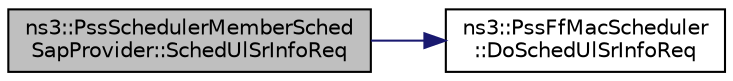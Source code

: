 digraph "ns3::PssSchedulerMemberSchedSapProvider::SchedUlSrInfoReq"
{
  edge [fontname="Helvetica",fontsize="10",labelfontname="Helvetica",labelfontsize="10"];
  node [fontname="Helvetica",fontsize="10",shape=record];
  rankdir="LR";
  Node1 [label="ns3::PssSchedulerMemberSched\lSapProvider::SchedUlSrInfoReq",height=0.2,width=0.4,color="black", fillcolor="grey75", style="filled", fontcolor="black"];
  Node1 -> Node2 [color="midnightblue",fontsize="10",style="solid"];
  Node2 [label="ns3::PssFfMacScheduler\l::DoSchedUlSrInfoReq",height=0.2,width=0.4,color="black", fillcolor="white", style="filled",URL="$d1/d8a/classns3_1_1PssFfMacScheduler.html#a5883efb2d790fd7f6816051fc70c2974"];
}
